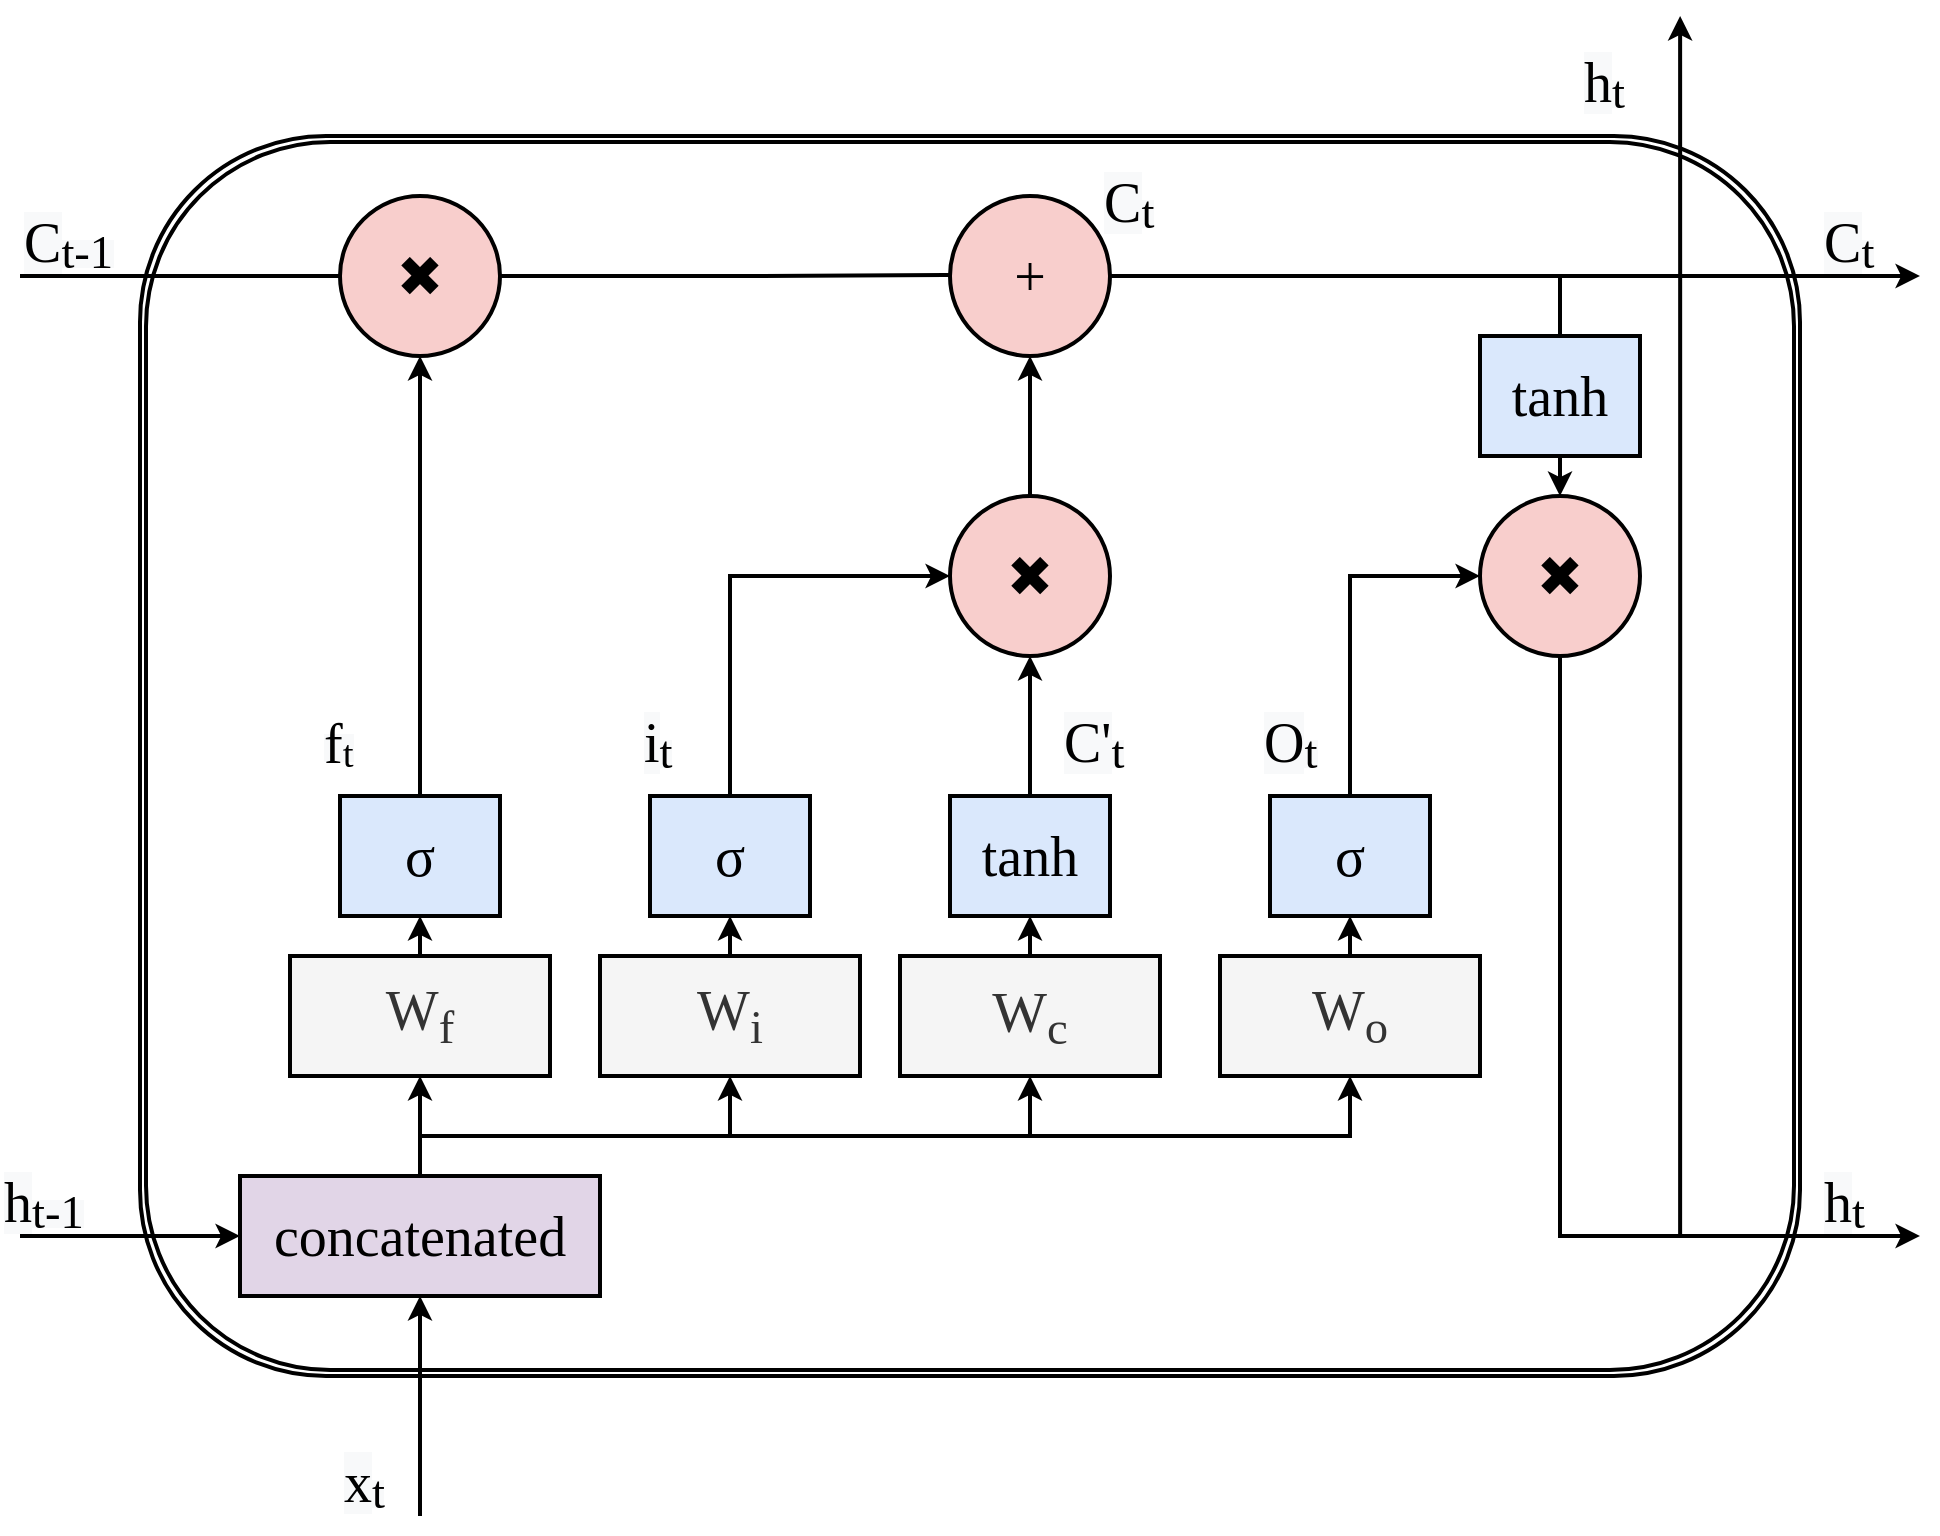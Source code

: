 <mxfile version="13.2.3" type="github">
  <diagram id="wgbksqBaU25theoSpPje" name="Page-1">
    <mxGraphModel dx="1422" dy="713" grid="1" gridSize="10" guides="1" tooltips="1" connect="1" arrows="1" fold="1" page="1" pageScale="1" pageWidth="3300" pageHeight="4681" math="0" shadow="0">
      <root>
        <mxCell id="0" />
        <mxCell id="1" parent="0" />
        <mxCell id="q7qu0OWh7GDWfmp5W00Q-64" value="" style="shape=ext;double=1;rounded=1;whiteSpace=wrap;html=1;strokeWidth=2;fontFamily=Times New Roman;" parent="1" vertex="1">
          <mxGeometry x="370" y="460" width="830" height="620" as="geometry" />
        </mxCell>
        <mxCell id="q7qu0OWh7GDWfmp5W00Q-46" style="edgeStyle=orthogonalEdgeStyle;rounded=0;orthogonalLoop=1;jettySize=auto;html=1;exitX=1;exitY=0.5;exitDx=0;exitDy=0;entryX=0;entryY=0.5;entryDx=0;entryDy=0;endArrow=none;endFill=0;strokeWidth=2;strokeColor=#000000;fontFamily=Times New Roman;" parent="1" source="q7qu0OWh7GDWfmp5W00Q-6" edge="1">
          <mxGeometry relative="1" as="geometry">
            <mxPoint x="560.0" y="529.41" as="sourcePoint" />
            <mxPoint x="795" y="529.41" as="targetPoint" />
          </mxGeometry>
        </mxCell>
        <mxCell id="q7qu0OWh7GDWfmp5W00Q-47" style="edgeStyle=orthogonalEdgeStyle;rounded=0;orthogonalLoop=1;jettySize=auto;html=1;exitX=0;exitY=0.5;exitDx=0;exitDy=0;endArrow=none;endFill=0;strokeWidth=2;strokeColor=#000000;fontFamily=Times New Roman;" parent="1" source="q7qu0OWh7GDWfmp5W00Q-6" edge="1">
          <mxGeometry relative="1" as="geometry">
            <mxPoint x="310" y="530" as="targetPoint" />
          </mxGeometry>
        </mxCell>
        <mxCell id="q7qu0OWh7GDWfmp5W00Q-6" value="&lt;span style=&quot;font-size: 28px&quot;&gt;✖&lt;/span&gt;" style="ellipse;whiteSpace=wrap;html=1;aspect=fixed;strokeWidth=2;fillColor=#f8cecc;strokeColor=#000000;fontFamily=Times New Roman;" parent="1" vertex="1">
          <mxGeometry x="470" y="490" width="80" height="80" as="geometry" />
        </mxCell>
        <mxCell id="q7qu0OWh7GDWfmp5W00Q-45" style="edgeStyle=orthogonalEdgeStyle;rounded=0;orthogonalLoop=1;jettySize=auto;html=1;exitX=1;exitY=0.5;exitDx=0;exitDy=0;endArrow=none;endFill=0;entryX=0.5;entryY=0;entryDx=0;entryDy=0;strokeWidth=2;strokeColor=#000000;fontFamily=Times New Roman;" parent="1" source="q7qu0OWh7GDWfmp5W00Q-7" target="q7qu0OWh7GDWfmp5W00Q-24" edge="1">
          <mxGeometry relative="1" as="geometry">
            <mxPoint x="1510.0" y="529.882" as="targetPoint" />
          </mxGeometry>
        </mxCell>
        <mxCell id="q7qu0OWh7GDWfmp5W00Q-62" style="edgeStyle=orthogonalEdgeStyle;rounded=0;orthogonalLoop=1;jettySize=auto;html=1;exitX=1;exitY=0.5;exitDx=0;exitDy=0;endArrow=classic;endFill=1;strokeWidth=2;strokeColor=#000000;fontFamily=Times New Roman;" parent="1" source="q7qu0OWh7GDWfmp5W00Q-7" edge="1">
          <mxGeometry relative="1" as="geometry">
            <mxPoint x="1260" y="530" as="targetPoint" />
          </mxGeometry>
        </mxCell>
        <mxCell id="q7qu0OWh7GDWfmp5W00Q-7" value="&lt;font style=&quot;font-size: 28px&quot;&gt;+&lt;/font&gt;" style="ellipse;whiteSpace=wrap;html=1;aspect=fixed;strokeWidth=2;fillColor=#f8cecc;strokeColor=#000000;fontFamily=Times New Roman;" parent="1" vertex="1">
          <mxGeometry x="775" y="490" width="80" height="80" as="geometry" />
        </mxCell>
        <mxCell id="q7qu0OWh7GDWfmp5W00Q-41" style="edgeStyle=orthogonalEdgeStyle;rounded=0;orthogonalLoop=1;jettySize=auto;html=1;exitX=0.5;exitY=0;exitDx=0;exitDy=0;entryX=0.5;entryY=1;entryDx=0;entryDy=0;strokeWidth=2;strokeColor=#000000;fontFamily=Times New Roman;" parent="1" source="q7qu0OWh7GDWfmp5W00Q-8" target="q7qu0OWh7GDWfmp5W00Q-7" edge="1">
          <mxGeometry relative="1" as="geometry" />
        </mxCell>
        <mxCell id="q7qu0OWh7GDWfmp5W00Q-8" value="&lt;span style=&quot;font-size: 28px&quot;&gt;✖&lt;/span&gt;" style="ellipse;whiteSpace=wrap;html=1;aspect=fixed;strokeWidth=2;fillColor=#f8cecc;strokeColor=#000000;fontFamily=Times New Roman;" parent="1" vertex="1">
          <mxGeometry x="775" y="640" width="80" height="80" as="geometry" />
        </mxCell>
        <mxCell id="q7qu0OWh7GDWfmp5W00Q-48" style="edgeStyle=orthogonalEdgeStyle;rounded=0;orthogonalLoop=1;jettySize=auto;html=1;exitX=0.5;exitY=1;exitDx=0;exitDy=0;endArrow=classic;endFill=1;strokeWidth=2;strokeColor=#000000;fontFamily=Times New Roman;" parent="1" source="q7qu0OWh7GDWfmp5W00Q-9" edge="1">
          <mxGeometry relative="1" as="geometry">
            <mxPoint x="1260" y="1010" as="targetPoint" />
            <Array as="points">
              <mxPoint x="1080" y="1010" />
            </Array>
          </mxGeometry>
        </mxCell>
        <mxCell id="q7qu0OWh7GDWfmp5W00Q-9" value="&lt;span style=&quot;font-size: 28px&quot;&gt;✖&lt;/span&gt;" style="ellipse;whiteSpace=wrap;html=1;aspect=fixed;strokeWidth=2;fillColor=#f8cecc;strokeColor=#000000;fontFamily=Times New Roman;" parent="1" vertex="1">
          <mxGeometry x="1040" y="640" width="80" height="80" as="geometry" />
        </mxCell>
        <mxCell id="q7qu0OWh7GDWfmp5W00Q-28" style="edgeStyle=orthogonalEdgeStyle;rounded=0;orthogonalLoop=1;jettySize=auto;html=1;exitX=0.5;exitY=0;exitDx=0;exitDy=0;entryX=0.5;entryY=1;entryDx=0;entryDy=0;strokeWidth=2;strokeColor=#000000;fontFamily=Times New Roman;" parent="1" source="q7qu0OWh7GDWfmp5W00Q-10" target="q7qu0OWh7GDWfmp5W00Q-11" edge="1">
          <mxGeometry relative="1" as="geometry" />
        </mxCell>
        <mxCell id="q7qu0OWh7GDWfmp5W00Q-10" value="&lt;font style=&quot;font-size: 28px&quot;&gt;W&lt;sub&gt;f&lt;/sub&gt;&lt;/font&gt;" style="rounded=0;whiteSpace=wrap;html=1;strokeWidth=2;fillColor=#f5f5f5;strokeColor=#000000;fontColor=#333333;fontFamily=Times New Roman;" parent="1" vertex="1">
          <mxGeometry x="445" y="870" width="130" height="60" as="geometry" />
        </mxCell>
        <mxCell id="q7qu0OWh7GDWfmp5W00Q-27" style="edgeStyle=orthogonalEdgeStyle;rounded=0;orthogonalLoop=1;jettySize=auto;html=1;exitX=0.5;exitY=0;exitDx=0;exitDy=0;strokeWidth=2;strokeColor=#000000;fontFamily=Times New Roman;" parent="1" source="q7qu0OWh7GDWfmp5W00Q-11" target="q7qu0OWh7GDWfmp5W00Q-6" edge="1">
          <mxGeometry relative="1" as="geometry" />
        </mxCell>
        <mxCell id="q7qu0OWh7GDWfmp5W00Q-11" value="&lt;font style=&quot;font-size: 28px&quot;&gt;σ&lt;/font&gt;" style="rounded=0;whiteSpace=wrap;html=1;strokeWidth=2;strokeColor=#000000;fontFamily=Times New Roman;" parent="1" vertex="1">
          <mxGeometry x="470" y="790" width="80" height="60" as="geometry" />
        </mxCell>
        <mxCell id="q7qu0OWh7GDWfmp5W00Q-36" style="edgeStyle=orthogonalEdgeStyle;rounded=0;orthogonalLoop=1;jettySize=auto;html=1;exitX=0.5;exitY=0;exitDx=0;exitDy=0;entryX=0.5;entryY=1;entryDx=0;entryDy=0;strokeWidth=2;strokeColor=#000000;fontFamily=Times New Roman;" parent="1" source="q7qu0OWh7GDWfmp5W00Q-16" target="q7qu0OWh7GDWfmp5W00Q-17" edge="1">
          <mxGeometry relative="1" as="geometry" />
        </mxCell>
        <mxCell id="q7qu0OWh7GDWfmp5W00Q-16" value="&lt;font style=&quot;font-size: 28px&quot;&gt;W&lt;sub&gt;i&lt;/sub&gt;&lt;/font&gt;" style="rounded=0;whiteSpace=wrap;html=1;strokeWidth=2;fillColor=#f5f5f5;strokeColor=#000000;fontColor=#333333;fontFamily=Times New Roman;" parent="1" vertex="1">
          <mxGeometry x="600" y="870" width="130" height="60" as="geometry" />
        </mxCell>
        <mxCell id="q7qu0OWh7GDWfmp5W00Q-39" style="edgeStyle=orthogonalEdgeStyle;rounded=0;orthogonalLoop=1;jettySize=auto;html=1;exitX=0.5;exitY=0;exitDx=0;exitDy=0;entryX=0;entryY=0.5;entryDx=0;entryDy=0;strokeWidth=2;strokeColor=#000000;fontFamily=Times New Roman;" parent="1" source="q7qu0OWh7GDWfmp5W00Q-17" target="q7qu0OWh7GDWfmp5W00Q-8" edge="1">
          <mxGeometry relative="1" as="geometry">
            <mxPoint x="785" y="680" as="targetPoint" />
          </mxGeometry>
        </mxCell>
        <mxCell id="q7qu0OWh7GDWfmp5W00Q-17" value="&lt;span style=&quot;font-size: 28px&quot;&gt;σ&lt;/span&gt;" style="rounded=0;whiteSpace=wrap;html=1;strokeWidth=2;fillColor=#dae8fc;strokeColor=#000000;fontFamily=Times New Roman;" parent="1" vertex="1">
          <mxGeometry x="625" y="790" width="80" height="60" as="geometry" />
        </mxCell>
        <mxCell id="q7qu0OWh7GDWfmp5W00Q-37" style="edgeStyle=orthogonalEdgeStyle;rounded=0;orthogonalLoop=1;jettySize=auto;html=1;exitX=0.5;exitY=0;exitDx=0;exitDy=0;entryX=0.5;entryY=1;entryDx=0;entryDy=0;strokeWidth=2;strokeColor=#000000;fontFamily=Times New Roman;" parent="1" source="q7qu0OWh7GDWfmp5W00Q-20" target="q7qu0OWh7GDWfmp5W00Q-21" edge="1">
          <mxGeometry relative="1" as="geometry" />
        </mxCell>
        <mxCell id="q7qu0OWh7GDWfmp5W00Q-20" value="&lt;font style=&quot;font-size: 29px&quot;&gt;W&lt;/font&gt;&lt;font style=&quot;font-size: 24.167px&quot;&gt;&lt;sub style=&quot;font-size: 23.333px&quot;&gt;c&lt;/sub&gt;&lt;/font&gt;" style="rounded=0;whiteSpace=wrap;html=1;strokeWidth=2;fillColor=#f5f5f5;strokeColor=#000000;fontColor=#333333;fontFamily=Times New Roman;" parent="1" vertex="1">
          <mxGeometry x="750" y="870" width="130" height="60" as="geometry" />
        </mxCell>
        <mxCell id="q7qu0OWh7GDWfmp5W00Q-40" style="edgeStyle=orthogonalEdgeStyle;rounded=0;orthogonalLoop=1;jettySize=auto;html=1;exitX=0.5;exitY=0;exitDx=0;exitDy=0;entryX=0.5;entryY=1;entryDx=0;entryDy=0;strokeWidth=2;strokeColor=#000000;fontFamily=Times New Roman;" parent="1" source="q7qu0OWh7GDWfmp5W00Q-21" target="q7qu0OWh7GDWfmp5W00Q-8" edge="1">
          <mxGeometry relative="1" as="geometry" />
        </mxCell>
        <mxCell id="q7qu0OWh7GDWfmp5W00Q-21" value="&lt;span style=&quot;font-size: 28px&quot;&gt;tanh&lt;/span&gt;" style="rounded=0;whiteSpace=wrap;html=1;strokeWidth=2;fillColor=#dae8fc;strokeColor=#000000;fontFamily=Times New Roman;" parent="1" vertex="1">
          <mxGeometry x="775" y="790" width="80" height="60" as="geometry" />
        </mxCell>
        <mxCell id="q7qu0OWh7GDWfmp5W00Q-38" style="edgeStyle=orthogonalEdgeStyle;rounded=0;orthogonalLoop=1;jettySize=auto;html=1;exitX=0.5;exitY=0;exitDx=0;exitDy=0;entryX=0.5;entryY=1;entryDx=0;entryDy=0;strokeWidth=2;strokeColor=#000000;fontFamily=Times New Roman;" parent="1" source="q7qu0OWh7GDWfmp5W00Q-22" target="q7qu0OWh7GDWfmp5W00Q-23" edge="1">
          <mxGeometry relative="1" as="geometry" />
        </mxCell>
        <mxCell id="q7qu0OWh7GDWfmp5W00Q-22" value="&lt;span style=&quot;font-size: 28px&quot;&gt;W&lt;/span&gt;&lt;font style=&quot;font-size: 28px&quot;&gt;&lt;sub&gt;o&lt;/sub&gt;&lt;/font&gt;" style="rounded=0;whiteSpace=wrap;html=1;strokeWidth=2;fillColor=#f5f5f5;strokeColor=#000000;fontColor=#333333;fontFamily=Times New Roman;" parent="1" vertex="1">
          <mxGeometry x="910" y="870" width="130" height="60" as="geometry" />
        </mxCell>
        <mxCell id="q7qu0OWh7GDWfmp5W00Q-42" style="edgeStyle=orthogonalEdgeStyle;rounded=0;orthogonalLoop=1;jettySize=auto;html=1;exitX=0.5;exitY=0;exitDx=0;exitDy=0;entryX=0;entryY=0.5;entryDx=0;entryDy=0;strokeWidth=2;strokeColor=#000000;fontFamily=Times New Roman;" parent="1" source="q7qu0OWh7GDWfmp5W00Q-23" target="q7qu0OWh7GDWfmp5W00Q-9" edge="1">
          <mxGeometry relative="1" as="geometry" />
        </mxCell>
        <mxCell id="q7qu0OWh7GDWfmp5W00Q-23" value="&lt;span style=&quot;font-size: 28px&quot;&gt;σ&lt;/span&gt;" style="rounded=0;whiteSpace=wrap;html=1;strokeWidth=2;fillColor=#dae8fc;strokeColor=#000000;fontFamily=Times New Roman;" parent="1" vertex="1">
          <mxGeometry x="935" y="790" width="80" height="60" as="geometry" />
        </mxCell>
        <mxCell id="q7qu0OWh7GDWfmp5W00Q-25" style="edgeStyle=orthogonalEdgeStyle;rounded=0;orthogonalLoop=1;jettySize=auto;html=1;exitX=0.5;exitY=1;exitDx=0;exitDy=0;entryX=0.5;entryY=0;entryDx=0;entryDy=0;strokeWidth=2;strokeColor=#000000;fontFamily=Times New Roman;" parent="1" source="q7qu0OWh7GDWfmp5W00Q-24" target="q7qu0OWh7GDWfmp5W00Q-9" edge="1">
          <mxGeometry relative="1" as="geometry" />
        </mxCell>
        <mxCell id="q7qu0OWh7GDWfmp5W00Q-24" value="&lt;span style=&quot;font-size: 28px&quot;&gt;tanh&lt;/span&gt;" style="rounded=0;whiteSpace=wrap;html=1;strokeWidth=2;strokeColor=#000000;fontFamily=Times New Roman;" parent="1" vertex="1">
          <mxGeometry x="1040" y="560" width="80" height="60" as="geometry" />
        </mxCell>
        <mxCell id="q7qu0OWh7GDWfmp5W00Q-29" style="edgeStyle=orthogonalEdgeStyle;rounded=0;orthogonalLoop=1;jettySize=auto;html=1;exitX=0.5;exitY=0;exitDx=0;exitDy=0;entryX=0.5;entryY=1;entryDx=0;entryDy=0;strokeWidth=2;strokeColor=#000000;fontFamily=Times New Roman;" parent="1" source="q7qu0OWh7GDWfmp5W00Q-26" target="q7qu0OWh7GDWfmp5W00Q-10" edge="1">
          <mxGeometry relative="1" as="geometry" />
        </mxCell>
        <mxCell id="q7qu0OWh7GDWfmp5W00Q-33" style="edgeStyle=orthogonalEdgeStyle;rounded=0;orthogonalLoop=1;jettySize=auto;html=1;exitX=0.5;exitY=0;exitDx=0;exitDy=0;entryX=0.5;entryY=1;entryDx=0;entryDy=0;strokeWidth=2;strokeColor=#000000;fontFamily=Times New Roman;" parent="1" source="q7qu0OWh7GDWfmp5W00Q-26" target="q7qu0OWh7GDWfmp5W00Q-16" edge="1">
          <mxGeometry relative="1" as="geometry">
            <Array as="points">
              <mxPoint x="510" y="960" />
              <mxPoint x="665" y="960" />
            </Array>
          </mxGeometry>
        </mxCell>
        <mxCell id="q7qu0OWh7GDWfmp5W00Q-34" style="edgeStyle=orthogonalEdgeStyle;rounded=0;orthogonalLoop=1;jettySize=auto;html=1;exitX=0.5;exitY=0;exitDx=0;exitDy=0;entryX=0.5;entryY=1;entryDx=0;entryDy=0;strokeWidth=2;strokeColor=#000000;fontFamily=Times New Roman;" parent="1" source="q7qu0OWh7GDWfmp5W00Q-26" target="q7qu0OWh7GDWfmp5W00Q-20" edge="1">
          <mxGeometry relative="1" as="geometry">
            <Array as="points">
              <mxPoint x="510" y="960" />
              <mxPoint x="815" y="960" />
            </Array>
          </mxGeometry>
        </mxCell>
        <mxCell id="q7qu0OWh7GDWfmp5W00Q-35" style="edgeStyle=orthogonalEdgeStyle;rounded=0;orthogonalLoop=1;jettySize=auto;html=1;exitX=0.5;exitY=0;exitDx=0;exitDy=0;entryX=0.5;entryY=1;entryDx=0;entryDy=0;strokeWidth=2;strokeColor=#000000;fontFamily=Times New Roman;" parent="1" source="q7qu0OWh7GDWfmp5W00Q-26" target="q7qu0OWh7GDWfmp5W00Q-22" edge="1">
          <mxGeometry relative="1" as="geometry">
            <Array as="points">
              <mxPoint x="510" y="960" />
              <mxPoint x="975" y="960" />
            </Array>
          </mxGeometry>
        </mxCell>
        <mxCell id="q7qu0OWh7GDWfmp5W00Q-26" value="&lt;font style=&quot;font-size: 28px&quot;&gt;concatenated&lt;/font&gt;" style="rounded=0;whiteSpace=wrap;html=1;strokeWidth=2;fillColor=#e1d5e7;strokeColor=#000000;fontFamily=Times New Roman;" parent="1" vertex="1">
          <mxGeometry x="420" y="980" width="180" height="60" as="geometry" />
        </mxCell>
        <mxCell id="q7qu0OWh7GDWfmp5W00Q-43" value="" style="endArrow=classic;html=1;entryX=0.5;entryY=1;entryDx=0;entryDy=0;strokeWidth=2;strokeColor=#000000;fontFamily=Times New Roman;" parent="1" target="q7qu0OWh7GDWfmp5W00Q-26" edge="1">
          <mxGeometry width="50" height="50" relative="1" as="geometry">
            <mxPoint x="510" y="1150" as="sourcePoint" />
            <mxPoint x="520" y="1120" as="targetPoint" />
          </mxGeometry>
        </mxCell>
        <mxCell id="q7qu0OWh7GDWfmp5W00Q-44" value="" style="endArrow=classic;html=1;entryX=0;entryY=0.5;entryDx=0;entryDy=0;strokeWidth=2;strokeColor=#000000;fontFamily=Times New Roman;" parent="1" target="q7qu0OWh7GDWfmp5W00Q-26" edge="1">
          <mxGeometry width="50" height="50" relative="1" as="geometry">
            <mxPoint x="310" y="1010" as="sourcePoint" />
            <mxPoint x="280" y="970" as="targetPoint" />
          </mxGeometry>
        </mxCell>
        <mxCell id="q7qu0OWh7GDWfmp5W00Q-53" style="edgeStyle=orthogonalEdgeStyle;rounded=0;orthogonalLoop=1;jettySize=auto;html=1;endArrow=classic;endFill=1;strokeWidth=2;fontFamily=Times New Roman;" parent="1" edge="1">
          <mxGeometry relative="1" as="geometry">
            <mxPoint x="1140.06" y="400" as="targetPoint" />
            <mxPoint x="1140.06" y="1010" as="sourcePoint" />
            <Array as="points">
              <mxPoint x="1140.06" y="710" />
              <mxPoint x="1140.06" y="710" />
            </Array>
          </mxGeometry>
        </mxCell>
        <mxCell id="q7qu0OWh7GDWfmp5W00Q-66" value="&lt;span style=&quot;color: rgb(0, 0, 0); font-size: 28px; font-style: normal; font-weight: 400; letter-spacing: normal; text-align: center; text-indent: 0px; text-transform: none; word-spacing: 0px; background-color: rgb(248, 249, 250); float: none; display: inline;&quot;&gt;C&#39;&lt;/span&gt;&lt;span style=&quot;color: rgb(0, 0, 0); font-style: normal; font-weight: 400; letter-spacing: normal; text-align: center; text-indent: 0px; text-transform: none; word-spacing: 0px; background-color: rgb(248, 249, 250); float: none; display: inline;&quot;&gt;&lt;sub&gt;&lt;font style=&quot;font-size: 23.333px&quot;&gt;t&lt;/font&gt;&lt;/sub&gt;&lt;/span&gt;" style="text;whiteSpace=wrap;html=1;strokeWidth=2;strokeColor=none;fontFamily=Times New Roman;" parent="1" vertex="1">
          <mxGeometry x="830" y="740" width="80" height="30" as="geometry" />
        </mxCell>
        <mxCell id="q7qu0OWh7GDWfmp5W00Q-67" value="&lt;span style=&quot;color: rgb(0, 0, 0); font-size: 28px; font-style: normal; font-weight: 400; letter-spacing: normal; text-align: center; text-indent: 0px; text-transform: none; word-spacing: 0px; background-color: rgb(248, 249, 250); float: none; display: inline;&quot;&gt;i&lt;/span&gt;&lt;span style=&quot;color: rgb(0, 0, 0); font-style: normal; font-weight: 400; letter-spacing: normal; text-align: center; text-indent: 0px; text-transform: none; word-spacing: 0px; background-color: rgb(248, 249, 250); float: none; display: inline;&quot;&gt;&lt;sub&gt;&lt;font style=&quot;font-size: 23.333px&quot;&gt;t&lt;/font&gt;&lt;/sub&gt;&lt;/span&gt;" style="text;whiteSpace=wrap;html=1;strokeWidth=2;strokeColor=none;fontFamily=Times New Roman;" parent="1" vertex="1">
          <mxGeometry x="620" y="740" width="20" height="30" as="geometry" />
        </mxCell>
        <mxCell id="q7qu0OWh7GDWfmp5W00Q-70" value="&lt;span style=&quot;color: rgb(0, 0, 0); font-style: normal; font-weight: 400; letter-spacing: normal; text-align: center; text-indent: 0px; text-transform: none; word-spacing: 0px; background-color: rgb(248, 249, 250); float: none; display: inline;&quot;&gt;&lt;font style=&quot;vertical-align: sub ; font-size: 28px&quot;&gt;f&lt;/font&gt;&lt;font style=&quot;font-size: 23.333px&quot;&gt;&lt;sub&gt;t&lt;/sub&gt;&lt;/font&gt;&lt;/span&gt;" style="text;whiteSpace=wrap;html=1;strokeWidth=2;strokeColor=none;fontFamily=Times New Roman;" parent="1" vertex="1">
          <mxGeometry x="460" y="740" width="35" height="30" as="geometry" />
        </mxCell>
        <mxCell id="q7qu0OWh7GDWfmp5W00Q-71" value="&lt;span style=&quot;color: rgb(0, 0, 0); font-size: 28px; font-style: normal; font-weight: 400; letter-spacing: normal; text-align: center; text-indent: 0px; text-transform: none; word-spacing: 0px; background-color: rgb(248, 249, 250); float: none; display: inline;&quot;&gt;O&lt;/span&gt;&lt;span style=&quot;color: rgb(0, 0, 0); font-style: normal; font-weight: 400; letter-spacing: normal; text-align: center; text-indent: 0px; text-transform: none; word-spacing: 0px; background-color: rgb(248, 249, 250); float: none; display: inline;&quot;&gt;&lt;sub&gt;&lt;font style=&quot;font-size: 23.333px&quot;&gt;t&lt;/font&gt;&lt;/sub&gt;&lt;/span&gt;" style="text;whiteSpace=wrap;html=1;strokeWidth=2;strokeColor=none;fontFamily=Times New Roman;" parent="1" vertex="1">
          <mxGeometry x="930" y="740" width="45" height="30" as="geometry" />
        </mxCell>
        <mxCell id="q7qu0OWh7GDWfmp5W00Q-72" value="&lt;span style=&quot;color: rgb(0, 0, 0); font-size: 28px; font-style: normal; font-weight: 400; letter-spacing: normal; text-align: center; text-indent: 0px; text-transform: none; word-spacing: 0px; background-color: rgb(248, 249, 250); float: none; display: inline;&quot;&gt;C&lt;/span&gt;&lt;span style=&quot;color: rgb(0, 0, 0); font-style: normal; font-weight: 400; letter-spacing: normal; text-align: center; text-indent: 0px; text-transform: none; word-spacing: 0px; background-color: rgb(248, 249, 250); float: none; display: inline;&quot;&gt;&lt;sub&gt;&lt;font style=&quot;font-size: 23.333px&quot;&gt;t&lt;/font&gt;&lt;/sub&gt;&lt;/span&gt;" style="text;whiteSpace=wrap;html=1;strokeWidth=2;strokeColor=none;fontFamily=Times New Roman;" parent="1" vertex="1">
          <mxGeometry x="850" y="470" width="80" height="30" as="geometry" />
        </mxCell>
        <mxCell id="q7qu0OWh7GDWfmp5W00Q-73" value="&lt;span style=&quot;color: rgb(0, 0, 0); font-size: 28px; font-style: normal; font-weight: 400; letter-spacing: normal; text-align: center; text-indent: 0px; text-transform: none; word-spacing: 0px; background-color: rgb(248, 249, 250); float: none; display: inline;&quot;&gt;C&lt;/span&gt;&lt;span style=&quot;color: rgb(0, 0, 0); font-style: normal; font-weight: 400; letter-spacing: normal; text-align: center; text-indent: 0px; text-transform: none; word-spacing: 0px; background-color: rgb(248, 249, 250); float: none; display: inline;&quot;&gt;&lt;sub&gt;&lt;font style=&quot;font-size: 23.333px&quot;&gt;t-1&lt;/font&gt;&lt;/sub&gt;&lt;/span&gt;" style="text;whiteSpace=wrap;html=1;strokeWidth=2;strokeColor=none;fontFamily=Times New Roman;" parent="1" vertex="1">
          <mxGeometry x="310" y="490" width="50" height="40" as="geometry" />
        </mxCell>
        <mxCell id="q7qu0OWh7GDWfmp5W00Q-75" value="&lt;span style=&quot;color: rgb(0, 0, 0); font-size: 28px; font-style: normal; font-weight: 400; letter-spacing: normal; text-align: center; text-indent: 0px; text-transform: none; word-spacing: 0px; background-color: rgb(248, 249, 250); float: none; display: inline;&quot;&gt;h&lt;/span&gt;&lt;span style=&quot;color: rgb(0, 0, 0); font-style: normal; font-weight: 400; letter-spacing: normal; text-align: center; text-indent: 0px; text-transform: none; word-spacing: 0px; background-color: rgb(248, 249, 250); float: none; display: inline;&quot;&gt;&lt;sub&gt;&lt;font style=&quot;font-size: 23.333px&quot;&gt;t-1&lt;/font&gt;&lt;/sub&gt;&lt;/span&gt;" style="text;whiteSpace=wrap;html=1;strokeWidth=2;strokeColor=none;fontFamily=Times New Roman;" parent="1" vertex="1">
          <mxGeometry x="300" y="970" width="80" height="30" as="geometry" />
        </mxCell>
        <mxCell id="q7qu0OWh7GDWfmp5W00Q-76" value="&lt;span style=&quot;color: rgb(0, 0, 0); font-size: 28px; font-style: normal; font-weight: 400; letter-spacing: normal; text-align: center; text-indent: 0px; text-transform: none; word-spacing: 0px; background-color: rgb(248, 249, 250); float: none; display: inline;&quot;&gt;x&lt;/span&gt;&lt;span style=&quot;color: rgb(0, 0, 0); font-style: normal; font-weight: 400; letter-spacing: normal; text-align: center; text-indent: 0px; text-transform: none; word-spacing: 0px; background-color: rgb(248, 249, 250); float: none; display: inline;&quot;&gt;&lt;sub&gt;&lt;font style=&quot;font-size: 23.333px&quot;&gt;t&lt;/font&gt;&lt;/sub&gt;&lt;/span&gt;" style="text;whiteSpace=wrap;html=1;strokeWidth=2;strokeColor=none;fontFamily=Times New Roman;" parent="1" vertex="1">
          <mxGeometry x="470" y="1110" width="80" height="30" as="geometry" />
        </mxCell>
        <mxCell id="q7qu0OWh7GDWfmp5W00Q-79" value="&lt;span style=&quot;color: rgb(0, 0, 0); font-size: 28px; font-style: normal; font-weight: 400; letter-spacing: normal; text-align: center; text-indent: 0px; text-transform: none; word-spacing: 0px; background-color: rgb(248, 249, 250); float: none; display: inline;&quot;&gt;h&lt;/span&gt;&lt;span style=&quot;color: rgb(0, 0, 0); font-style: normal; font-weight: 400; letter-spacing: normal; text-align: center; text-indent: 0px; text-transform: none; word-spacing: 0px; background-color: rgb(248, 249, 250); float: none; display: inline;&quot;&gt;&lt;sub&gt;&lt;font style=&quot;font-size: 23.333px&quot;&gt;t&lt;/font&gt;&lt;/sub&gt;&lt;/span&gt;" style="text;whiteSpace=wrap;html=1;strokeWidth=2;strokeColor=none;fontFamily=Times New Roman;" parent="1" vertex="1">
          <mxGeometry x="1210" y="970" width="30" height="40" as="geometry" />
        </mxCell>
        <mxCell id="q7qu0OWh7GDWfmp5W00Q-80" value="&lt;span style=&quot;font-size: 28px&quot;&gt;tanh&lt;/span&gt;" style="rounded=0;whiteSpace=wrap;html=1;strokeWidth=2;fillColor=#dae8fc;strokeColor=#000000;fontFamily=Times New Roman;" parent="1" vertex="1">
          <mxGeometry x="1040" y="560" width="80" height="60" as="geometry" />
        </mxCell>
        <mxCell id="q7qu0OWh7GDWfmp5W00Q-81" value="&lt;font style=&quot;font-size: 28px&quot;&gt;σ&lt;/font&gt;" style="rounded=0;whiteSpace=wrap;html=1;strokeWidth=2;fillColor=#dae8fc;strokeColor=#000000;fontFamily=Times New Roman;" parent="1" vertex="1">
          <mxGeometry x="470" y="790" width="80" height="60" as="geometry" />
        </mxCell>
        <mxCell id="q7qu0OWh7GDWfmp5W00Q-82" value="&lt;span style=&quot;color: rgb(0, 0, 0); font-size: 28px; font-style: normal; font-weight: 400; letter-spacing: normal; text-align: center; text-indent: 0px; text-transform: none; word-spacing: 0px; background-color: rgb(248, 249, 250); float: none; display: inline;&quot;&gt;C&lt;/span&gt;&lt;span style=&quot;color: rgb(0, 0, 0); font-style: normal; font-weight: 400; letter-spacing: normal; text-align: center; text-indent: 0px; text-transform: none; word-spacing: 0px; background-color: rgb(248, 249, 250); float: none; display: inline;&quot;&gt;&lt;sub&gt;&lt;font style=&quot;font-size: 23.333px&quot;&gt;t&lt;/font&gt;&lt;/sub&gt;&lt;/span&gt;" style="text;whiteSpace=wrap;html=1;strokeWidth=2;strokeColor=none;fontFamily=Times New Roman;" parent="1" vertex="1">
          <mxGeometry x="1210" y="490" width="50" height="40" as="geometry" />
        </mxCell>
        <mxCell id="q7qu0OWh7GDWfmp5W00Q-83" value="&lt;span style=&quot;color: rgb(0, 0, 0); font-size: 28px; font-style: normal; font-weight: 400; letter-spacing: normal; text-align: center; text-indent: 0px; text-transform: none; word-spacing: 0px; background-color: rgb(248, 249, 250); float: none; display: inline;&quot;&gt;h&lt;/span&gt;&lt;span style=&quot;color: rgb(0, 0, 0); font-style: normal; font-weight: 400; letter-spacing: normal; text-align: center; text-indent: 0px; text-transform: none; word-spacing: 0px; background-color: rgb(248, 249, 250); float: none; display: inline;&quot;&gt;&lt;sub&gt;&lt;font style=&quot;font-size: 23.333px&quot;&gt;t&lt;/font&gt;&lt;/sub&gt;&lt;/span&gt;" style="text;whiteSpace=wrap;html=1;strokeWidth=2;strokeColor=none;fontFamily=Times New Roman;" parent="1" vertex="1">
          <mxGeometry x="1090" y="410" width="40" height="50" as="geometry" />
        </mxCell>
      </root>
    </mxGraphModel>
  </diagram>
</mxfile>
